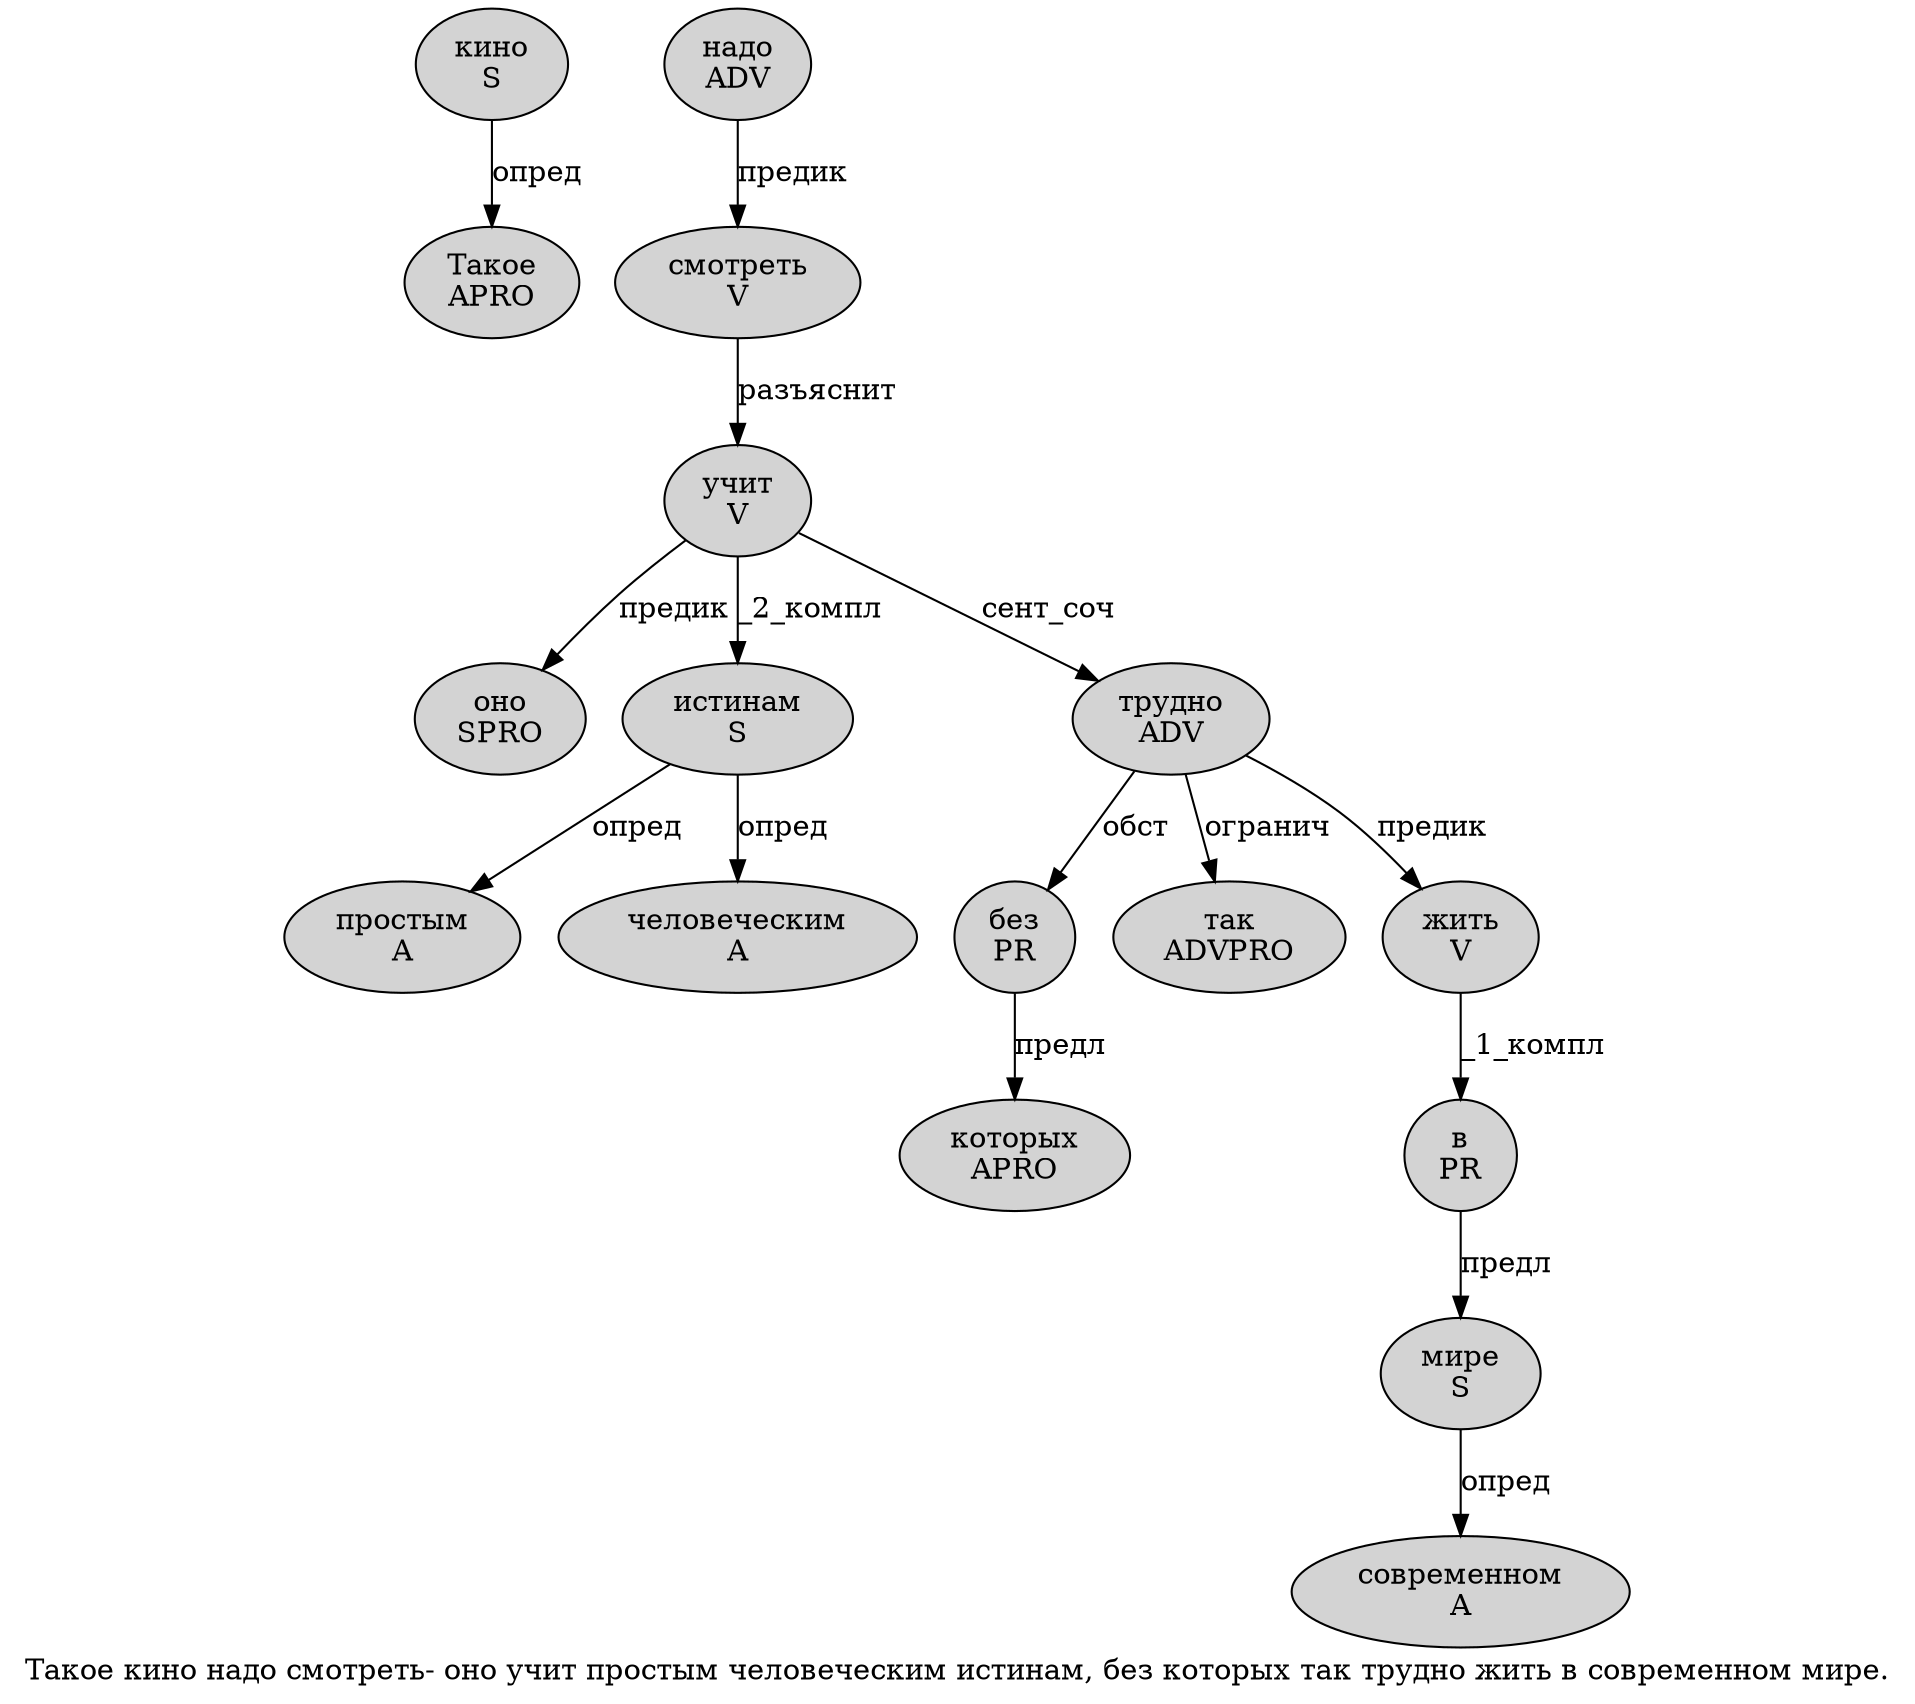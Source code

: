 digraph SENTENCE_1005 {
	graph [label="Такое кино надо смотреть- оно учит простым человеческим истинам, без которых так трудно жить в современном мире."]
	node [style=filled]
		0 [label="Такое
APRO" color="" fillcolor=lightgray penwidth=1 shape=ellipse]
		1 [label="кино
S" color="" fillcolor=lightgray penwidth=1 shape=ellipse]
		2 [label="надо
ADV" color="" fillcolor=lightgray penwidth=1 shape=ellipse]
		3 [label="смотреть
V" color="" fillcolor=lightgray penwidth=1 shape=ellipse]
		5 [label="оно
SPRO" color="" fillcolor=lightgray penwidth=1 shape=ellipse]
		6 [label="учит
V" color="" fillcolor=lightgray penwidth=1 shape=ellipse]
		7 [label="простым
A" color="" fillcolor=lightgray penwidth=1 shape=ellipse]
		8 [label="человеческим
A" color="" fillcolor=lightgray penwidth=1 shape=ellipse]
		9 [label="истинам
S" color="" fillcolor=lightgray penwidth=1 shape=ellipse]
		11 [label="без
PR" color="" fillcolor=lightgray penwidth=1 shape=ellipse]
		12 [label="которых
APRO" color="" fillcolor=lightgray penwidth=1 shape=ellipse]
		13 [label="так
ADVPRO" color="" fillcolor=lightgray penwidth=1 shape=ellipse]
		14 [label="трудно
ADV" color="" fillcolor=lightgray penwidth=1 shape=ellipse]
		15 [label="жить
V" color="" fillcolor=lightgray penwidth=1 shape=ellipse]
		16 [label="в
PR" color="" fillcolor=lightgray penwidth=1 shape=ellipse]
		17 [label="современном
A" color="" fillcolor=lightgray penwidth=1 shape=ellipse]
		18 [label="мире
S" color="" fillcolor=lightgray penwidth=1 shape=ellipse]
			14 -> 11 [label="обст"]
			14 -> 13 [label="огранич"]
			14 -> 15 [label="предик"]
			16 -> 18 [label="предл"]
			6 -> 5 [label="предик"]
			6 -> 9 [label="_2_компл"]
			6 -> 14 [label="сент_соч"]
			11 -> 12 [label="предл"]
			3 -> 6 [label="разъяснит"]
			9 -> 7 [label="опред"]
			9 -> 8 [label="опред"]
			18 -> 17 [label="опред"]
			1 -> 0 [label="опред"]
			2 -> 3 [label="предик"]
			15 -> 16 [label="_1_компл"]
}